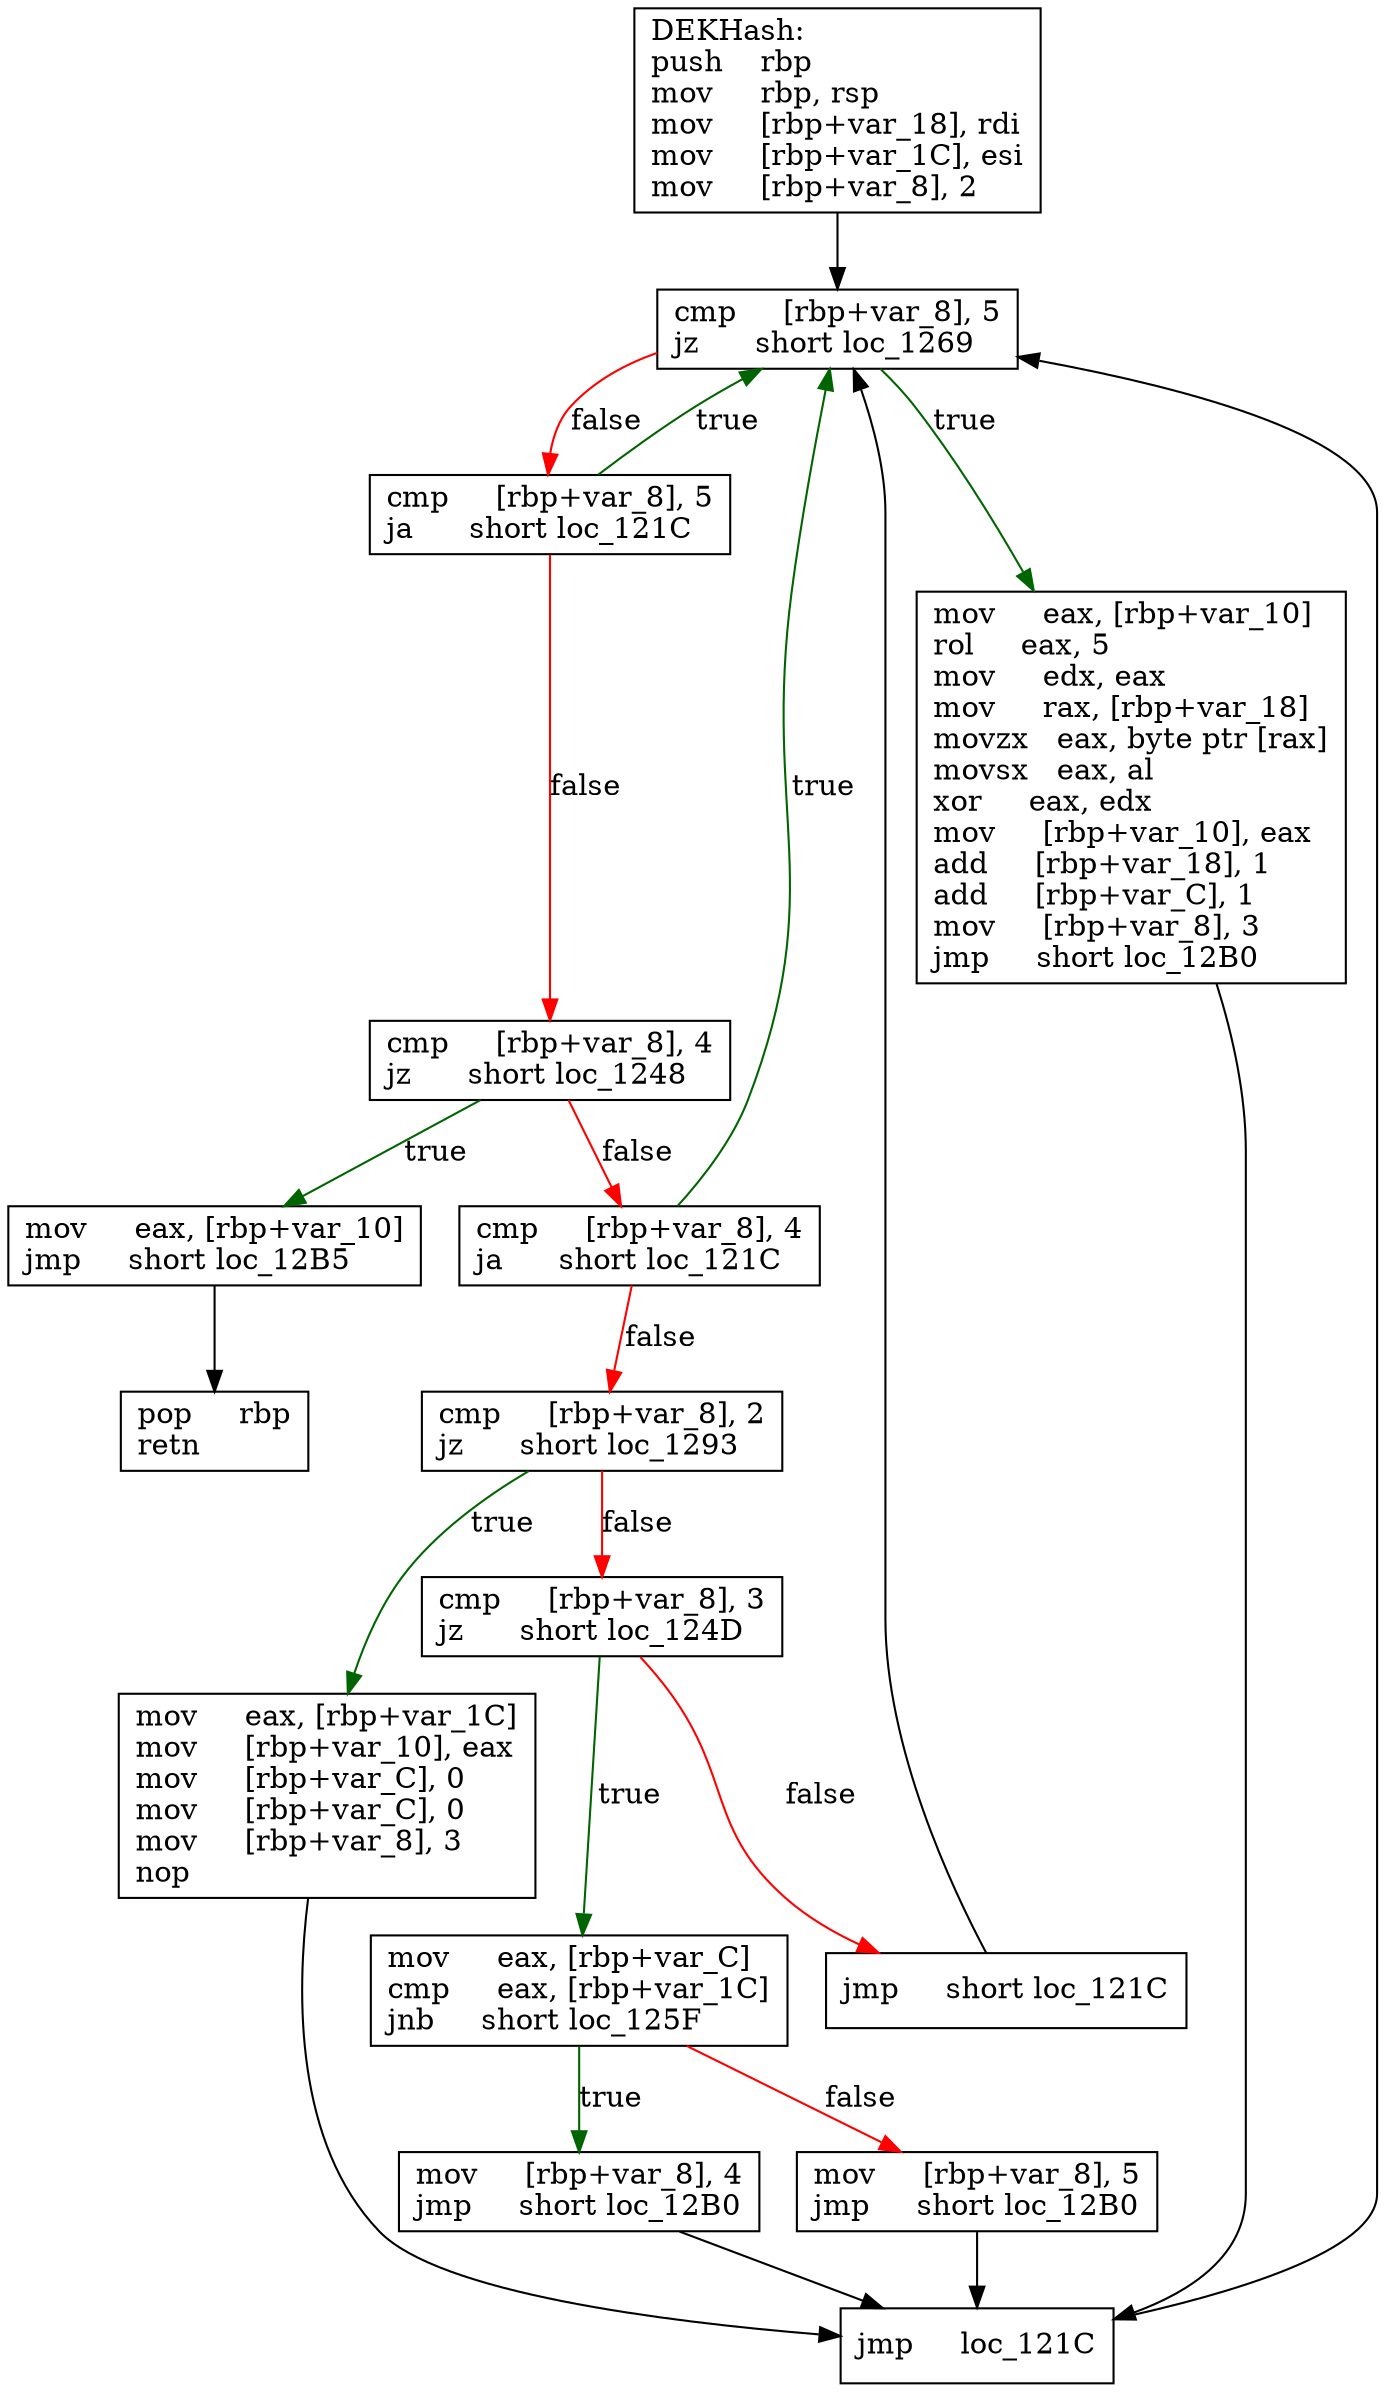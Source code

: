 digraph "DEKHash" {
	graph [
	];
	node [
		shape = "box"
	];
	edge [
	];
	"0" [
		label = "DEKHash:\lpush    rbp\lmov     rbp, rsp\lmov     [rbp+var_18], rdi\lmov     [rbp+var_1C], esi\lmov     [rbp+var_8], 2\l"
	];
	"1" [
		label = "cmp     [rbp+var_8], 5\ljz      short loc_1269\l"
	];
	"2" [
		label = "cmp     [rbp+var_8], 5\lja      short loc_121C\l"
	];
	"3" [
		label = "cmp     [rbp+var_8], 4\ljz      short loc_1248\l"
	];
	"4" [
		label = "cmp     [rbp+var_8], 4\lja      short loc_121C\l"
	];
	"5" [
		label = "cmp     [rbp+var_8], 2\ljz      short loc_1293\l"
	];
	"6" [
		label = "cmp     [rbp+var_8], 3\ljz      short loc_124D\l"
	];
	"7" [
		label = "jmp     short loc_121C\l"
	];
	"8" [
		label = "mov     eax, [rbp+var_10]\ljmp     short loc_12B5\l"
	];
	"9" [
		label = "mov     eax, [rbp+var_C]\lcmp     eax, [rbp+var_1C]\ljnb     short loc_125F\l"
	];
	"10" [
		label = "mov     [rbp+var_8], 5\ljmp     short loc_12B0\l"
	];
	"11" [
		label = "mov     [rbp+var_8], 4\ljmp     short loc_12B0\l"
	];
	"12" [
		label = "mov     eax, [rbp+var_10]\lrol     eax, 5\lmov     edx, eax\lmov     rax, [rbp+var_18]\lmovzx   eax, byte ptr [rax]\lmovsx   eax, al\lxor     eax, edx\lmov     [rbp+var_10], eax\ladd     [rbp+var_18], 1\ladd     [rbp+var_C], 1\lmov     [rbp+var_8], 3\ljmp     short loc_12B0\l"
	];
	"13" [
		label = "mov     eax, [rbp+var_1C]\lmov     [rbp+var_10], eax\lmov     [rbp+var_C], 0\lmov     [rbp+var_C], 0\lmov     [rbp+var_8], 3\lnop\l"
	];
	"14" [
		label = "jmp     loc_121C\l"
	];
	"15" [
		label = "pop     rbp\lretn\l"
	];
// node 0
	"0" -> "1" [ ];
// node 1
	"1" -> "2" [ label = "false", color = red ];
	"1" -> "12" [ label = "true", color = darkgreen ];
// node 2
	"2" -> "1" [ label = "true", color = darkgreen ];
	"2" -> "3" [ label = "false", color = red ];
// node 3
	"3" -> "4" [ label = "false", color = red ];
	"3" -> "8" [ label = "true", color = darkgreen ];
// node 4
	"4" -> "1" [ label = "true", color = darkgreen ];
	"4" -> "5" [ label = "false", color = red ];
// node 5
	"5" -> "6" [ label = "false", color = red ];
	"5" -> "13" [ label = "true", color = darkgreen ];
// node 6
	"6" -> "7" [ label = "false", color = red ];
	"6" -> "9" [ label = "true", color = darkgreen ];
// node 7
	"7" -> "1" [ ];
// node 8
	"8" -> "15" [ ];
// node 9
	"9" -> "10" [ label = "false", color = red ];
	"9" -> "11" [ label = "true", color = darkgreen ];
// node 10
	"10" -> "14" [ ];
// node 11
	"11" -> "14" [ ];
// node 12
	"12" -> "14" [ ];
// node 13
	"13" -> "14" [ ];
// node 14
	"14" -> "1" [ ];
// node 15
}
